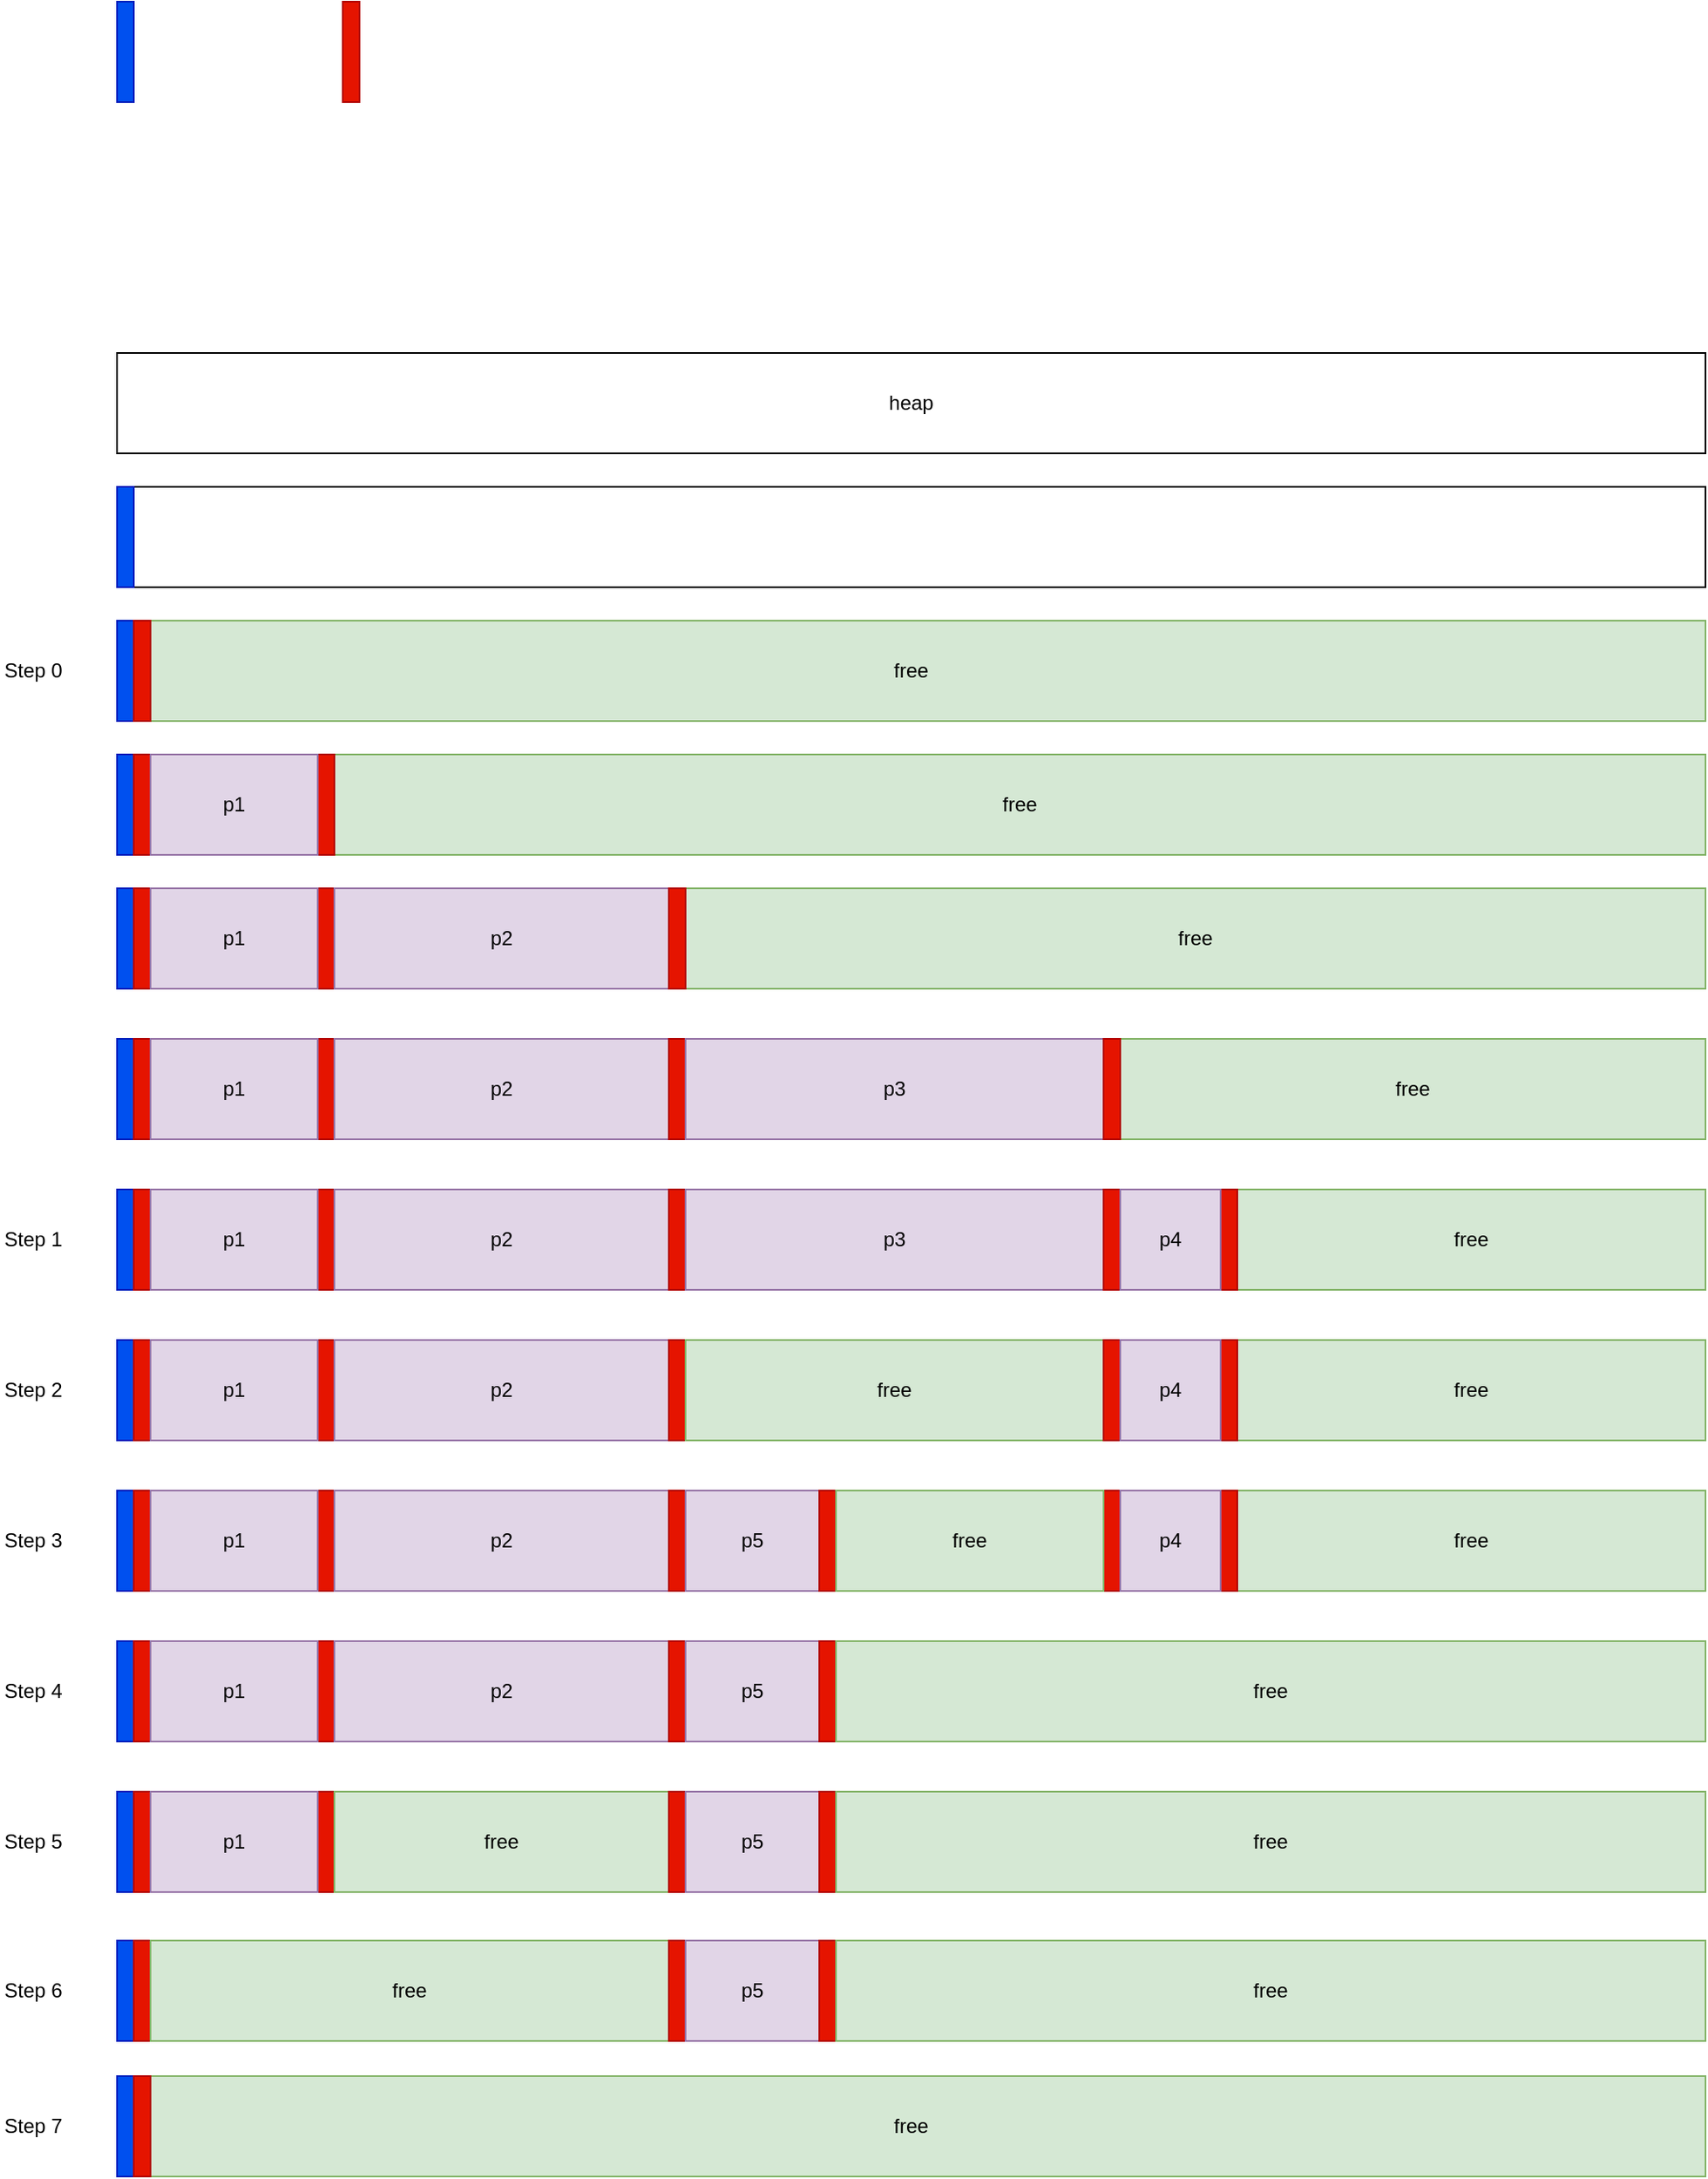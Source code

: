 <mxfile version="14.4.3" type="device"><diagram id="sq8NBnpm2IH0EEg_0ba1" name="第 1 页"><mxGraphModel dx="1004" dy="633" grid="1" gridSize="10" guides="1" tooltips="1" connect="1" arrows="1" fold="1" page="1" pageScale="1" pageWidth="827" pageHeight="1169" math="0" shadow="0"><root><mxCell id="0"/><mxCell id="1" parent="0"/><mxCell id="ocD7cUCn12o1qOvbzFC7-5" value="heap" style="rounded=0;whiteSpace=wrap;html=1;" parent="1" vertex="1"><mxGeometry x="90" y="220" width="950" height="60" as="geometry"/></mxCell><mxCell id="ocD7cUCn12o1qOvbzFC7-6" value="heap aligned" style="rounded=0;whiteSpace=wrap;html=1;fontColor=#FFFFFF;" parent="1" vertex="1"><mxGeometry x="90" y="300" width="950" height="60" as="geometry"/></mxCell><mxCell id="ocD7cUCn12o1qOvbzFC7-7" value="" style="rounded=0;whiteSpace=wrap;html=1;fillColor=#0050ef;strokeColor=#001DBC;fontColor=#000000;" parent="1" vertex="1"><mxGeometry x="90" y="300" width="10" height="60" as="geometry"/></mxCell><mxCell id="ocD7cUCn12o1qOvbzFC7-8" value="free" style="rounded=0;whiteSpace=wrap;html=1;fillColor=#d5e8d4;strokeColor=#82b366;fontColor=#000000;" parent="1" vertex="1"><mxGeometry x="90" y="380" width="950" height="60" as="geometry"/></mxCell><mxCell id="ocD7cUCn12o1qOvbzFC7-9" value="" style="rounded=0;whiteSpace=wrap;html=1;fillColor=#0050ef;strokeColor=#001DBC;fontColor=#000000;" parent="1" vertex="1"><mxGeometry x="90" y="380" width="10" height="60" as="geometry"/></mxCell><mxCell id="ocD7cUCn12o1qOvbzFC7-10" value="" style="rounded=0;whiteSpace=wrap;html=1;fillColor=#e51400;strokeColor=#B20000;fontColor=#000000;" parent="1" vertex="1"><mxGeometry x="100" y="380" width="10" height="60" as="geometry"/></mxCell><mxCell id="ocD7cUCn12o1qOvbzFC7-12" value="free" style="rounded=0;whiteSpace=wrap;html=1;fillColor=#d5e8d4;strokeColor=#82b366;fontColor=#000000;" parent="1" vertex="1"><mxGeometry x="220" y="460" width="820" height="60" as="geometry"/></mxCell><mxCell id="ocD7cUCn12o1qOvbzFC7-13" value="" style="rounded=0;whiteSpace=wrap;html=1;fillColor=#0050ef;strokeColor=#001DBC;fontColor=#000000;" parent="1" vertex="1"><mxGeometry x="90" y="460" width="10" height="60" as="geometry"/></mxCell><mxCell id="ocD7cUCn12o1qOvbzFC7-14" value="" style="rounded=0;whiteSpace=wrap;html=1;fillColor=#e51400;strokeColor=#B20000;fontColor=#000000;" parent="1" vertex="1"><mxGeometry x="100" y="460" width="10" height="60" as="geometry"/></mxCell><mxCell id="ocD7cUCn12o1qOvbzFC7-15" value="" style="rounded=0;whiteSpace=wrap;html=1;fillColor=#e51400;strokeColor=#B20000;fontColor=#000000;" parent="1" vertex="1"><mxGeometry x="210" y="460" width="10" height="60" as="geometry"/></mxCell><mxCell id="ocD7cUCn12o1qOvbzFC7-16" value="p1" style="rounded=0;whiteSpace=wrap;html=1;fillColor=#e1d5e7;strokeColor=#9673a6;fontColor=#000000;" parent="1" vertex="1"><mxGeometry x="110" y="460" width="100" height="60" as="geometry"/></mxCell><mxCell id="ocD7cUCn12o1qOvbzFC7-17" value="free" style="rounded=0;whiteSpace=wrap;html=1;fillColor=#d5e8d4;strokeColor=#82b366;fontColor=#000000;" parent="1" vertex="1"><mxGeometry x="430" y="540" width="610" height="60" as="geometry"/></mxCell><mxCell id="ocD7cUCn12o1qOvbzFC7-18" value="" style="rounded=0;whiteSpace=wrap;html=1;fillColor=#0050ef;strokeColor=#001DBC;fontColor=#000000;" parent="1" vertex="1"><mxGeometry x="90" y="540" width="10" height="60" as="geometry"/></mxCell><mxCell id="ocD7cUCn12o1qOvbzFC7-19" value="" style="rounded=0;whiteSpace=wrap;html=1;fillColor=#e51400;strokeColor=#B20000;fontColor=#000000;" parent="1" vertex="1"><mxGeometry x="100" y="540" width="10" height="60" as="geometry"/></mxCell><mxCell id="ocD7cUCn12o1qOvbzFC7-20" value="" style="rounded=0;whiteSpace=wrap;html=1;fillColor=#e51400;strokeColor=#B20000;fontColor=#000000;" parent="1" vertex="1"><mxGeometry x="210" y="540" width="10" height="60" as="geometry"/></mxCell><mxCell id="ocD7cUCn12o1qOvbzFC7-21" value="p1" style="rounded=0;whiteSpace=wrap;html=1;fillColor=#e1d5e7;strokeColor=#9673a6;fontColor=#000000;" parent="1" vertex="1"><mxGeometry x="110" y="540" width="100" height="60" as="geometry"/></mxCell><mxCell id="ocD7cUCn12o1qOvbzFC7-22" value="p2" style="rounded=0;whiteSpace=wrap;html=1;fillColor=#e1d5e7;strokeColor=#9673a6;fontColor=#000000;" parent="1" vertex="1"><mxGeometry x="220" y="540" width="200" height="60" as="geometry"/></mxCell><mxCell id="ocD7cUCn12o1qOvbzFC7-23" value="" style="rounded=0;whiteSpace=wrap;html=1;fillColor=#e51400;strokeColor=#B20000;fontColor=#000000;" parent="1" vertex="1"><mxGeometry x="420" y="540" width="10" height="60" as="geometry"/></mxCell><mxCell id="ocD7cUCn12o1qOvbzFC7-38" value="free" style="rounded=0;whiteSpace=wrap;html=1;fillColor=#d5e8d4;strokeColor=#82b366;fontColor=#000000;" parent="1" vertex="1"><mxGeometry x="90" y="1250" width="950" height="60" as="geometry"/></mxCell><mxCell id="ocD7cUCn12o1qOvbzFC7-39" value="" style="rounded=0;whiteSpace=wrap;html=1;fillColor=#0050ef;strokeColor=#001DBC;fontColor=#000000;" parent="1" vertex="1"><mxGeometry x="90" y="1250" width="10" height="60" as="geometry"/></mxCell><mxCell id="ocD7cUCn12o1qOvbzFC7-40" value="" style="rounded=0;whiteSpace=wrap;html=1;fillColor=#e51400;strokeColor=#B20000;fontColor=#000000;" parent="1" vertex="1"><mxGeometry x="100" y="1250" width="10" height="60" as="geometry"/></mxCell><mxCell id="2" value="" style="rounded=0;whiteSpace=wrap;html=1;fillColor=#0050ef;strokeColor=#001DBC;fontColor=#000000;" parent="1" vertex="1"><mxGeometry x="90" y="10" width="10" height="60" as="geometry"/></mxCell><mxCell id="3" value="Text" style="text;html=1;strokeColor=none;fillColor=none;align=center;verticalAlign=middle;whiteSpace=wrap;rounded=0;fontColor=#FFFFFF;" parent="1" vertex="1"><mxGeometry x="370" y="360" width="40" height="20" as="geometry"/></mxCell><mxCell id="4" value="Aligned size" style="text;html=1;strokeColor=none;fillColor=none;align=left;verticalAlign=middle;whiteSpace=wrap;rounded=0;fontColor=#FFFFFF;" parent="1" vertex="1"><mxGeometry x="110" y="30" width="40" height="20" as="geometry"/></mxCell><mxCell id="5" value="" style="rounded=0;whiteSpace=wrap;html=1;fillColor=#e51400;strokeColor=#B20000;fontColor=#000000;" parent="1" vertex="1"><mxGeometry x="225" y="10" width="10" height="60" as="geometry"/></mxCell><mxCell id="6" value="memory block mamanger" style="text;html=1;strokeColor=none;fillColor=none;align=left;verticalAlign=middle;whiteSpace=wrap;rounded=0;fontColor=#FFFFFF;" parent="1" vertex="1"><mxGeometry x="250" y="30" width="40" height="20" as="geometry"/></mxCell><mxCell id="k9e08xJ2fc4a4YpNMzu9-6" value="free" style="rounded=0;whiteSpace=wrap;html=1;fillColor=#d5e8d4;strokeColor=#82b366;fontColor=#000000;" vertex="1" parent="1"><mxGeometry x="690" y="630" width="350" height="60" as="geometry"/></mxCell><mxCell id="k9e08xJ2fc4a4YpNMzu9-7" value="" style="rounded=0;whiteSpace=wrap;html=1;fillColor=#0050ef;strokeColor=#001DBC;fontColor=#000000;" vertex="1" parent="1"><mxGeometry x="90" y="630" width="10" height="60" as="geometry"/></mxCell><mxCell id="k9e08xJ2fc4a4YpNMzu9-8" value="" style="rounded=0;whiteSpace=wrap;html=1;fillColor=#e51400;strokeColor=#B20000;fontColor=#000000;" vertex="1" parent="1"><mxGeometry x="100" y="630" width="10" height="60" as="geometry"/></mxCell><mxCell id="k9e08xJ2fc4a4YpNMzu9-9" value="" style="rounded=0;whiteSpace=wrap;html=1;fillColor=#e51400;strokeColor=#B20000;fontColor=#000000;" vertex="1" parent="1"><mxGeometry x="210" y="630" width="10" height="60" as="geometry"/></mxCell><mxCell id="k9e08xJ2fc4a4YpNMzu9-10" value="p1" style="rounded=0;whiteSpace=wrap;html=1;fillColor=#e1d5e7;strokeColor=#9673a6;fontColor=#000000;" vertex="1" parent="1"><mxGeometry x="110" y="630" width="100" height="60" as="geometry"/></mxCell><mxCell id="k9e08xJ2fc4a4YpNMzu9-11" value="p2" style="rounded=0;whiteSpace=wrap;html=1;fillColor=#e1d5e7;strokeColor=#9673a6;fontColor=#000000;" vertex="1" parent="1"><mxGeometry x="220" y="630" width="200" height="60" as="geometry"/></mxCell><mxCell id="k9e08xJ2fc4a4YpNMzu9-12" value="" style="rounded=0;whiteSpace=wrap;html=1;fillColor=#e51400;strokeColor=#B20000;fontColor=#000000;" vertex="1" parent="1"><mxGeometry x="420" y="630" width="10" height="60" as="geometry"/></mxCell><mxCell id="k9e08xJ2fc4a4YpNMzu9-13" value="p3" style="rounded=0;whiteSpace=wrap;html=1;fillColor=#e1d5e7;strokeColor=#9673a6;fontColor=#000000;" vertex="1" parent="1"><mxGeometry x="430" y="630" width="250" height="60" as="geometry"/></mxCell><mxCell id="k9e08xJ2fc4a4YpNMzu9-14" value="" style="rounded=0;whiteSpace=wrap;html=1;fillColor=#e51400;strokeColor=#B20000;fontColor=#000000;" vertex="1" parent="1"><mxGeometry x="680" y="630" width="10" height="60" as="geometry"/></mxCell><mxCell id="k9e08xJ2fc4a4YpNMzu9-15" value="free" style="rounded=0;whiteSpace=wrap;html=1;fillColor=#d5e8d4;strokeColor=#82b366;fontColor=#000000;" vertex="1" parent="1"><mxGeometry x="760" y="720" width="280" height="60" as="geometry"/></mxCell><mxCell id="k9e08xJ2fc4a4YpNMzu9-16" value="" style="rounded=0;whiteSpace=wrap;html=1;fillColor=#0050ef;strokeColor=#001DBC;fontColor=#000000;" vertex="1" parent="1"><mxGeometry x="90" y="720" width="10" height="60" as="geometry"/></mxCell><mxCell id="k9e08xJ2fc4a4YpNMzu9-17" value="" style="rounded=0;whiteSpace=wrap;html=1;fillColor=#e51400;strokeColor=#B20000;fontColor=#000000;" vertex="1" parent="1"><mxGeometry x="100" y="720" width="10" height="60" as="geometry"/></mxCell><mxCell id="k9e08xJ2fc4a4YpNMzu9-18" value="" style="rounded=0;whiteSpace=wrap;html=1;fillColor=#e51400;strokeColor=#B20000;fontColor=#000000;" vertex="1" parent="1"><mxGeometry x="210" y="720" width="10" height="60" as="geometry"/></mxCell><mxCell id="k9e08xJ2fc4a4YpNMzu9-19" value="p1" style="rounded=0;whiteSpace=wrap;html=1;fillColor=#e1d5e7;strokeColor=#9673a6;fontColor=#000000;" vertex="1" parent="1"><mxGeometry x="110" y="720" width="100" height="60" as="geometry"/></mxCell><mxCell id="k9e08xJ2fc4a4YpNMzu9-20" value="p2" style="rounded=0;whiteSpace=wrap;html=1;fillColor=#e1d5e7;strokeColor=#9673a6;fontColor=#000000;" vertex="1" parent="1"><mxGeometry x="220" y="720" width="200" height="60" as="geometry"/></mxCell><mxCell id="k9e08xJ2fc4a4YpNMzu9-21" value="" style="rounded=0;whiteSpace=wrap;html=1;fillColor=#e51400;strokeColor=#B20000;fontColor=#000000;" vertex="1" parent="1"><mxGeometry x="420" y="720" width="10" height="60" as="geometry"/></mxCell><mxCell id="k9e08xJ2fc4a4YpNMzu9-22" value="p3" style="rounded=0;whiteSpace=wrap;html=1;fillColor=#e1d5e7;strokeColor=#9673a6;fontColor=#000000;" vertex="1" parent="1"><mxGeometry x="430" y="720" width="250" height="60" as="geometry"/></mxCell><mxCell id="k9e08xJ2fc4a4YpNMzu9-23" value="" style="rounded=0;whiteSpace=wrap;html=1;fillColor=#e51400;strokeColor=#B20000;fontColor=#000000;" vertex="1" parent="1"><mxGeometry x="680" y="720" width="10" height="60" as="geometry"/></mxCell><mxCell id="k9e08xJ2fc4a4YpNMzu9-24" value="" style="rounded=0;whiteSpace=wrap;html=1;fillColor=#e51400;strokeColor=#B20000;fontColor=#000000;" vertex="1" parent="1"><mxGeometry x="750" y="720" width="10" height="60" as="geometry"/></mxCell><mxCell id="k9e08xJ2fc4a4YpNMzu9-25" value="p4" style="rounded=0;whiteSpace=wrap;html=1;fillColor=#e1d5e7;strokeColor=#9673a6;fontColor=#000000;" vertex="1" parent="1"><mxGeometry x="690" y="720" width="60" height="60" as="geometry"/></mxCell><mxCell id="k9e08xJ2fc4a4YpNMzu9-26" value="free" style="rounded=0;whiteSpace=wrap;html=1;fillColor=#d5e8d4;strokeColor=#82b366;fontColor=#000000;" vertex="1" parent="1"><mxGeometry x="760" y="810" width="280" height="60" as="geometry"/></mxCell><mxCell id="k9e08xJ2fc4a4YpNMzu9-27" value="" style="rounded=0;whiteSpace=wrap;html=1;fillColor=#0050ef;strokeColor=#001DBC;fontColor=#000000;" vertex="1" parent="1"><mxGeometry x="90" y="810" width="10" height="60" as="geometry"/></mxCell><mxCell id="k9e08xJ2fc4a4YpNMzu9-28" value="" style="rounded=0;whiteSpace=wrap;html=1;fillColor=#e51400;strokeColor=#B20000;fontColor=#000000;" vertex="1" parent="1"><mxGeometry x="100" y="810" width="10" height="60" as="geometry"/></mxCell><mxCell id="k9e08xJ2fc4a4YpNMzu9-29" value="" style="rounded=0;whiteSpace=wrap;html=1;fillColor=#e51400;strokeColor=#B20000;fontColor=#000000;" vertex="1" parent="1"><mxGeometry x="210" y="810" width="10" height="60" as="geometry"/></mxCell><mxCell id="k9e08xJ2fc4a4YpNMzu9-30" value="p1" style="rounded=0;whiteSpace=wrap;html=1;fillColor=#e1d5e7;strokeColor=#9673a6;fontColor=#000000;" vertex="1" parent="1"><mxGeometry x="110" y="810" width="100" height="60" as="geometry"/></mxCell><mxCell id="k9e08xJ2fc4a4YpNMzu9-31" value="p2" style="rounded=0;whiteSpace=wrap;html=1;fillColor=#e1d5e7;strokeColor=#9673a6;fontColor=#000000;" vertex="1" parent="1"><mxGeometry x="220" y="810" width="200" height="60" as="geometry"/></mxCell><mxCell id="k9e08xJ2fc4a4YpNMzu9-32" value="" style="rounded=0;whiteSpace=wrap;html=1;fillColor=#e51400;strokeColor=#B20000;fontColor=#000000;" vertex="1" parent="1"><mxGeometry x="420" y="810" width="10" height="60" as="geometry"/></mxCell><mxCell id="k9e08xJ2fc4a4YpNMzu9-33" value="free" style="rounded=0;whiteSpace=wrap;html=1;fillColor=#d5e8d4;strokeColor=#82b366;" vertex="1" parent="1"><mxGeometry x="430" y="810" width="250" height="60" as="geometry"/></mxCell><mxCell id="k9e08xJ2fc4a4YpNMzu9-34" value="" style="rounded=0;whiteSpace=wrap;html=1;fillColor=#e51400;strokeColor=#B20000;fontColor=#000000;" vertex="1" parent="1"><mxGeometry x="680" y="810" width="10" height="60" as="geometry"/></mxCell><mxCell id="k9e08xJ2fc4a4YpNMzu9-35" value="" style="rounded=0;whiteSpace=wrap;html=1;fillColor=#e51400;strokeColor=#B20000;fontColor=#000000;" vertex="1" parent="1"><mxGeometry x="750" y="810" width="10" height="60" as="geometry"/></mxCell><mxCell id="k9e08xJ2fc4a4YpNMzu9-36" value="p4" style="rounded=0;whiteSpace=wrap;html=1;fillColor=#e1d5e7;strokeColor=#9673a6;fontColor=#000000;" vertex="1" parent="1"><mxGeometry x="690" y="810" width="60" height="60" as="geometry"/></mxCell><mxCell id="k9e08xJ2fc4a4YpNMzu9-37" value="free" style="rounded=0;whiteSpace=wrap;html=1;fillColor=#d5e8d4;strokeColor=#82b366;fontColor=#000000;" vertex="1" parent="1"><mxGeometry x="760" y="900" width="280" height="60" as="geometry"/></mxCell><mxCell id="k9e08xJ2fc4a4YpNMzu9-38" value="" style="rounded=0;whiteSpace=wrap;html=1;fillColor=#0050ef;strokeColor=#001DBC;fontColor=#000000;" vertex="1" parent="1"><mxGeometry x="90" y="900" width="10" height="60" as="geometry"/></mxCell><mxCell id="k9e08xJ2fc4a4YpNMzu9-39" value="" style="rounded=0;whiteSpace=wrap;html=1;fillColor=#e51400;strokeColor=#B20000;fontColor=#000000;" vertex="1" parent="1"><mxGeometry x="100" y="900" width="10" height="60" as="geometry"/></mxCell><mxCell id="k9e08xJ2fc4a4YpNMzu9-40" value="" style="rounded=0;whiteSpace=wrap;html=1;fillColor=#e51400;strokeColor=#B20000;fontColor=#000000;" vertex="1" parent="1"><mxGeometry x="210" y="900" width="10" height="60" as="geometry"/></mxCell><mxCell id="k9e08xJ2fc4a4YpNMzu9-41" value="p1" style="rounded=0;whiteSpace=wrap;html=1;fillColor=#e1d5e7;strokeColor=#9673a6;fontColor=#000000;" vertex="1" parent="1"><mxGeometry x="110" y="900" width="100" height="60" as="geometry"/></mxCell><mxCell id="k9e08xJ2fc4a4YpNMzu9-42" value="p2" style="rounded=0;whiteSpace=wrap;html=1;fillColor=#e1d5e7;strokeColor=#9673a6;fontColor=#000000;" vertex="1" parent="1"><mxGeometry x="220" y="900" width="200" height="60" as="geometry"/></mxCell><mxCell id="k9e08xJ2fc4a4YpNMzu9-43" value="" style="rounded=0;whiteSpace=wrap;html=1;fillColor=#e51400;strokeColor=#B20000;fontColor=#000000;" vertex="1" parent="1"><mxGeometry x="420" y="900" width="10" height="60" as="geometry"/></mxCell><mxCell id="k9e08xJ2fc4a4YpNMzu9-44" value="p5" style="rounded=0;whiteSpace=wrap;html=1;fillColor=#e1d5e7;strokeColor=#9673a6;" vertex="1" parent="1"><mxGeometry x="430" y="900" width="80" height="60" as="geometry"/></mxCell><mxCell id="k9e08xJ2fc4a4YpNMzu9-45" value="" style="rounded=0;whiteSpace=wrap;html=1;fillColor=#e51400;strokeColor=#B20000;fontColor=#000000;" vertex="1" parent="1"><mxGeometry x="680" y="900" width="10" height="60" as="geometry"/></mxCell><mxCell id="k9e08xJ2fc4a4YpNMzu9-46" value="" style="rounded=0;whiteSpace=wrap;html=1;fillColor=#e51400;strokeColor=#B20000;fontColor=#000000;" vertex="1" parent="1"><mxGeometry x="750" y="900" width="10" height="60" as="geometry"/></mxCell><mxCell id="k9e08xJ2fc4a4YpNMzu9-47" value="p4" style="rounded=0;whiteSpace=wrap;html=1;fillColor=#e1d5e7;strokeColor=#9673a6;fontColor=#000000;" vertex="1" parent="1"><mxGeometry x="690" y="900" width="60" height="60" as="geometry"/></mxCell><mxCell id="k9e08xJ2fc4a4YpNMzu9-48" value="" style="rounded=0;whiteSpace=wrap;html=1;fillColor=#e51400;strokeColor=#B20000;fontColor=#000000;" vertex="1" parent="1"><mxGeometry x="510" y="900" width="10" height="60" as="geometry"/></mxCell><mxCell id="k9e08xJ2fc4a4YpNMzu9-49" value="free" style="rounded=0;whiteSpace=wrap;html=1;fillColor=#d5e8d4;strokeColor=#82b366;" vertex="1" parent="1"><mxGeometry x="520" y="900" width="160" height="60" as="geometry"/></mxCell><mxCell id="k9e08xJ2fc4a4YpNMzu9-51" value="" style="rounded=0;whiteSpace=wrap;html=1;fillColor=#0050ef;strokeColor=#001DBC;fontColor=#000000;" vertex="1" parent="1"><mxGeometry x="90" y="990" width="10" height="60" as="geometry"/></mxCell><mxCell id="k9e08xJ2fc4a4YpNMzu9-52" value="" style="rounded=0;whiteSpace=wrap;html=1;fillColor=#e51400;strokeColor=#B20000;fontColor=#000000;" vertex="1" parent="1"><mxGeometry x="100" y="990" width="10" height="60" as="geometry"/></mxCell><mxCell id="k9e08xJ2fc4a4YpNMzu9-53" value="" style="rounded=0;whiteSpace=wrap;html=1;fillColor=#e51400;strokeColor=#B20000;fontColor=#000000;" vertex="1" parent="1"><mxGeometry x="210" y="990" width="10" height="60" as="geometry"/></mxCell><mxCell id="k9e08xJ2fc4a4YpNMzu9-54" value="p1" style="rounded=0;whiteSpace=wrap;html=1;fillColor=#e1d5e7;strokeColor=#9673a6;fontColor=#000000;" vertex="1" parent="1"><mxGeometry x="110" y="990" width="100" height="60" as="geometry"/></mxCell><mxCell id="k9e08xJ2fc4a4YpNMzu9-55" value="p2" style="rounded=0;whiteSpace=wrap;html=1;fillColor=#e1d5e7;strokeColor=#9673a6;fontColor=#000000;" vertex="1" parent="1"><mxGeometry x="220" y="990" width="200" height="60" as="geometry"/></mxCell><mxCell id="k9e08xJ2fc4a4YpNMzu9-56" value="" style="rounded=0;whiteSpace=wrap;html=1;fillColor=#e51400;strokeColor=#B20000;fontColor=#000000;" vertex="1" parent="1"><mxGeometry x="420" y="990" width="10" height="60" as="geometry"/></mxCell><mxCell id="k9e08xJ2fc4a4YpNMzu9-57" value="p5" style="rounded=0;whiteSpace=wrap;html=1;fillColor=#e1d5e7;strokeColor=#9673a6;" vertex="1" parent="1"><mxGeometry x="430" y="990" width="80" height="60" as="geometry"/></mxCell><mxCell id="k9e08xJ2fc4a4YpNMzu9-61" value="" style="rounded=0;whiteSpace=wrap;html=1;fillColor=#e51400;strokeColor=#B20000;fontColor=#000000;" vertex="1" parent="1"><mxGeometry x="510" y="990" width="10" height="60" as="geometry"/></mxCell><mxCell id="k9e08xJ2fc4a4YpNMzu9-62" value="free" style="rounded=0;whiteSpace=wrap;html=1;fillColor=#d5e8d4;strokeColor=#82b366;" vertex="1" parent="1"><mxGeometry x="520" y="990" width="520" height="60" as="geometry"/></mxCell><mxCell id="k9e08xJ2fc4a4YpNMzu9-63" value="" style="rounded=0;whiteSpace=wrap;html=1;fillColor=#0050ef;strokeColor=#001DBC;fontColor=#000000;" vertex="1" parent="1"><mxGeometry x="90" y="1080" width="10" height="60" as="geometry"/></mxCell><mxCell id="k9e08xJ2fc4a4YpNMzu9-64" value="" style="rounded=0;whiteSpace=wrap;html=1;fillColor=#e51400;strokeColor=#B20000;fontColor=#000000;" vertex="1" parent="1"><mxGeometry x="100" y="1080" width="10" height="60" as="geometry"/></mxCell><mxCell id="k9e08xJ2fc4a4YpNMzu9-65" value="" style="rounded=0;whiteSpace=wrap;html=1;fillColor=#e51400;strokeColor=#B20000;fontColor=#000000;" vertex="1" parent="1"><mxGeometry x="210" y="1080" width="10" height="60" as="geometry"/></mxCell><mxCell id="k9e08xJ2fc4a4YpNMzu9-66" value="p1" style="rounded=0;whiteSpace=wrap;html=1;fillColor=#e1d5e7;strokeColor=#9673a6;fontColor=#000000;" vertex="1" parent="1"><mxGeometry x="110" y="1080" width="100" height="60" as="geometry"/></mxCell><mxCell id="k9e08xJ2fc4a4YpNMzu9-67" value="free" style="rounded=0;whiteSpace=wrap;html=1;fillColor=#d5e8d4;strokeColor=#82b366;" vertex="1" parent="1"><mxGeometry x="220" y="1080" width="200" height="60" as="geometry"/></mxCell><mxCell id="k9e08xJ2fc4a4YpNMzu9-68" value="" style="rounded=0;whiteSpace=wrap;html=1;fillColor=#e51400;strokeColor=#B20000;fontColor=#000000;" vertex="1" parent="1"><mxGeometry x="420" y="1080" width="10" height="60" as="geometry"/></mxCell><mxCell id="k9e08xJ2fc4a4YpNMzu9-69" value="p5" style="rounded=0;whiteSpace=wrap;html=1;fillColor=#e1d5e7;strokeColor=#9673a6;" vertex="1" parent="1"><mxGeometry x="430" y="1080" width="80" height="60" as="geometry"/></mxCell><mxCell id="k9e08xJ2fc4a4YpNMzu9-70" value="" style="rounded=0;whiteSpace=wrap;html=1;fillColor=#e51400;strokeColor=#B20000;fontColor=#000000;" vertex="1" parent="1"><mxGeometry x="510" y="1080" width="10" height="60" as="geometry"/></mxCell><mxCell id="k9e08xJ2fc4a4YpNMzu9-71" value="free" style="rounded=0;whiteSpace=wrap;html=1;fillColor=#d5e8d4;strokeColor=#82b366;" vertex="1" parent="1"><mxGeometry x="520" y="1080" width="520" height="60" as="geometry"/></mxCell><mxCell id="k9e08xJ2fc4a4YpNMzu9-72" value="" style="rounded=0;whiteSpace=wrap;html=1;fillColor=#0050ef;strokeColor=#001DBC;fontColor=#000000;" vertex="1" parent="1"><mxGeometry x="90" y="1169" width="10" height="60" as="geometry"/></mxCell><mxCell id="k9e08xJ2fc4a4YpNMzu9-73" value="" style="rounded=0;whiteSpace=wrap;html=1;fillColor=#e51400;strokeColor=#B20000;fontColor=#000000;" vertex="1" parent="1"><mxGeometry x="100" y="1169" width="10" height="60" as="geometry"/></mxCell><mxCell id="k9e08xJ2fc4a4YpNMzu9-76" value="free" style="rounded=0;whiteSpace=wrap;html=1;fillColor=#d5e8d4;strokeColor=#82b366;" vertex="1" parent="1"><mxGeometry x="110" y="1169" width="310" height="60" as="geometry"/></mxCell><mxCell id="k9e08xJ2fc4a4YpNMzu9-77" value="" style="rounded=0;whiteSpace=wrap;html=1;fillColor=#e51400;strokeColor=#B20000;fontColor=#000000;" vertex="1" parent="1"><mxGeometry x="420" y="1169" width="10" height="60" as="geometry"/></mxCell><mxCell id="k9e08xJ2fc4a4YpNMzu9-78" value="p5" style="rounded=0;whiteSpace=wrap;html=1;fillColor=#e1d5e7;strokeColor=#9673a6;" vertex="1" parent="1"><mxGeometry x="430" y="1169" width="80" height="60" as="geometry"/></mxCell><mxCell id="k9e08xJ2fc4a4YpNMzu9-79" value="" style="rounded=0;whiteSpace=wrap;html=1;fillColor=#e51400;strokeColor=#B20000;fontColor=#000000;" vertex="1" parent="1"><mxGeometry x="510" y="1169" width="10" height="60" as="geometry"/></mxCell><mxCell id="k9e08xJ2fc4a4YpNMzu9-80" value="free" style="rounded=0;whiteSpace=wrap;html=1;fillColor=#d5e8d4;strokeColor=#82b366;" vertex="1" parent="1"><mxGeometry x="520" y="1169" width="520" height="60" as="geometry"/></mxCell><mxCell id="k9e08xJ2fc4a4YpNMzu9-81" value="Step 0" style="text;html=1;strokeColor=none;fillColor=none;align=center;verticalAlign=middle;whiteSpace=wrap;rounded=0;" vertex="1" parent="1"><mxGeometry x="20" y="400" width="40" height="20" as="geometry"/></mxCell><mxCell id="k9e08xJ2fc4a4YpNMzu9-82" value="Step 1" style="text;html=1;strokeColor=none;fillColor=none;align=center;verticalAlign=middle;whiteSpace=wrap;rounded=0;" vertex="1" parent="1"><mxGeometry x="20" y="740" width="40" height="20" as="geometry"/></mxCell><mxCell id="k9e08xJ2fc4a4YpNMzu9-83" value="Step 2" style="text;html=1;strokeColor=none;fillColor=none;align=center;verticalAlign=middle;whiteSpace=wrap;rounded=0;" vertex="1" parent="1"><mxGeometry x="20" y="830" width="40" height="20" as="geometry"/></mxCell><mxCell id="k9e08xJ2fc4a4YpNMzu9-84" value="Step 3" style="text;html=1;strokeColor=none;fillColor=none;align=center;verticalAlign=middle;whiteSpace=wrap;rounded=0;" vertex="1" parent="1"><mxGeometry x="20" y="920" width="40" height="20" as="geometry"/></mxCell><mxCell id="k9e08xJ2fc4a4YpNMzu9-85" value="Step 4" style="text;html=1;strokeColor=none;fillColor=none;align=center;verticalAlign=middle;whiteSpace=wrap;rounded=0;" vertex="1" parent="1"><mxGeometry x="20" y="1010" width="40" height="20" as="geometry"/></mxCell><mxCell id="k9e08xJ2fc4a4YpNMzu9-86" value="Step 5" style="text;html=1;strokeColor=none;fillColor=none;align=center;verticalAlign=middle;whiteSpace=wrap;rounded=0;" vertex="1" parent="1"><mxGeometry x="20" y="1100" width="40" height="20" as="geometry"/></mxCell><mxCell id="k9e08xJ2fc4a4YpNMzu9-87" value="Step 6" style="text;html=1;strokeColor=none;fillColor=none;align=center;verticalAlign=middle;whiteSpace=wrap;rounded=0;" vertex="1" parent="1"><mxGeometry x="20" y="1189" width="40" height="20" as="geometry"/></mxCell><mxCell id="k9e08xJ2fc4a4YpNMzu9-88" value="Step 7" style="text;html=1;strokeColor=none;fillColor=none;align=center;verticalAlign=middle;whiteSpace=wrap;rounded=0;" vertex="1" parent="1"><mxGeometry x="20" y="1270" width="40" height="20" as="geometry"/></mxCell></root></mxGraphModel></diagram></mxfile>